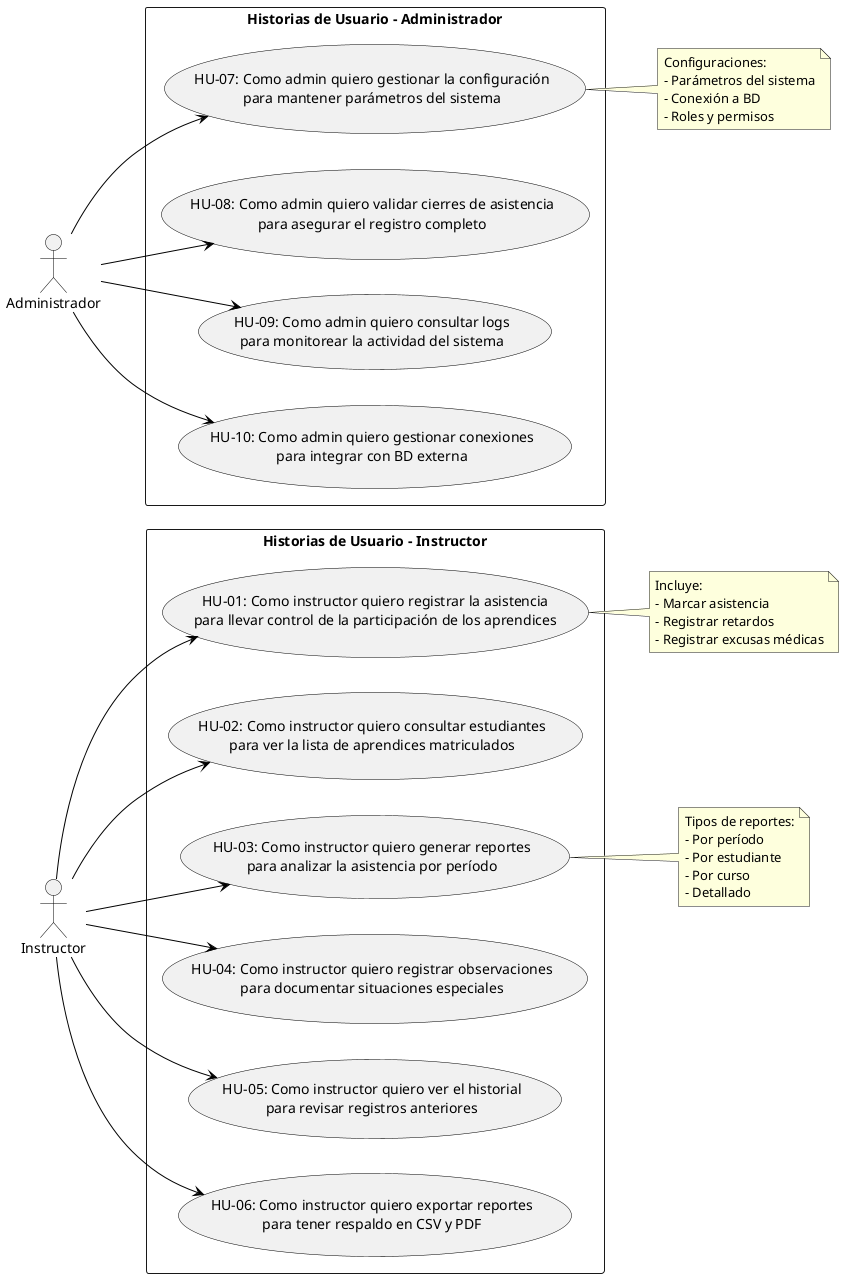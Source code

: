 @startuml "Historias de Usuario - Sistema de Asistencia"

left to right direction
' Definición de estilos
skinparam {
    BackgroundColor white
    ArrowColor black
    ActorBorderColor black
    UsecaseBorderColor black
}

' Actores
actor "Instructor" as instructor
actor "Administrador" as admin

' Historias de Usuario para Instructor
rectangle "Historias de Usuario - Instructor" {
    usecase "HU-01: Como instructor quiero registrar la asistencia\npara llevar control de la participación de los aprendices" as HU01
    usecase "HU-02: Como instructor quiero consultar estudiantes\npara ver la lista de aprendices matriculados" as HU02
    usecase "HU-03: Como instructor quiero generar reportes\npara analizar la asistencia por período" as HU03
    usecase "HU-04: Como instructor quiero registrar observaciones\npara documentar situaciones especiales" as HU04
    usecase "HU-05: Como instructor quiero ver el historial\npara revisar registros anteriores" as HU05
    usecase "HU-06: Como instructor quiero exportar reportes\npara tener respaldo en CSV y PDF" as HU06
}

' Historias de Usuario para Administrador
rectangle "Historias de Usuario - Administrador" {
    usecase "HU-07: Como admin quiero gestionar la configuración\npara mantener parámetros del sistema" as HU07
    usecase "HU-08: Como admin quiero validar cierres de asistencia\npara asegurar el registro completo" as HU08
    usecase "HU-09: Como admin quiero consultar logs\npara monitorear la actividad del sistema" as HU09
    usecase "HU-10: Como admin quiero gestionar conexiones\npara integrar con BD externa" as HU10
}

' Relaciones
instructor --> HU01
instructor --> HU02
instructor --> HU03
instructor --> HU04
instructor --> HU05
instructor --> HU06

admin --> HU07
admin --> HU08
admin --> HU09
admin --> HU10

' Notas explicativas
note right of HU01
  Incluye:
  - Marcar asistencia
  - Registrar retardos
  - Registrar excusas médicas
end note

note right of HU03
  Tipos de reportes:
  - Por período
  - Por estudiante
  - Por curso
  - Detallado
end note

note right of HU07
  Configuraciones:
  - Parámetros del sistema
  - Conexión a BD
  - Roles y permisos
end note

@enduml 